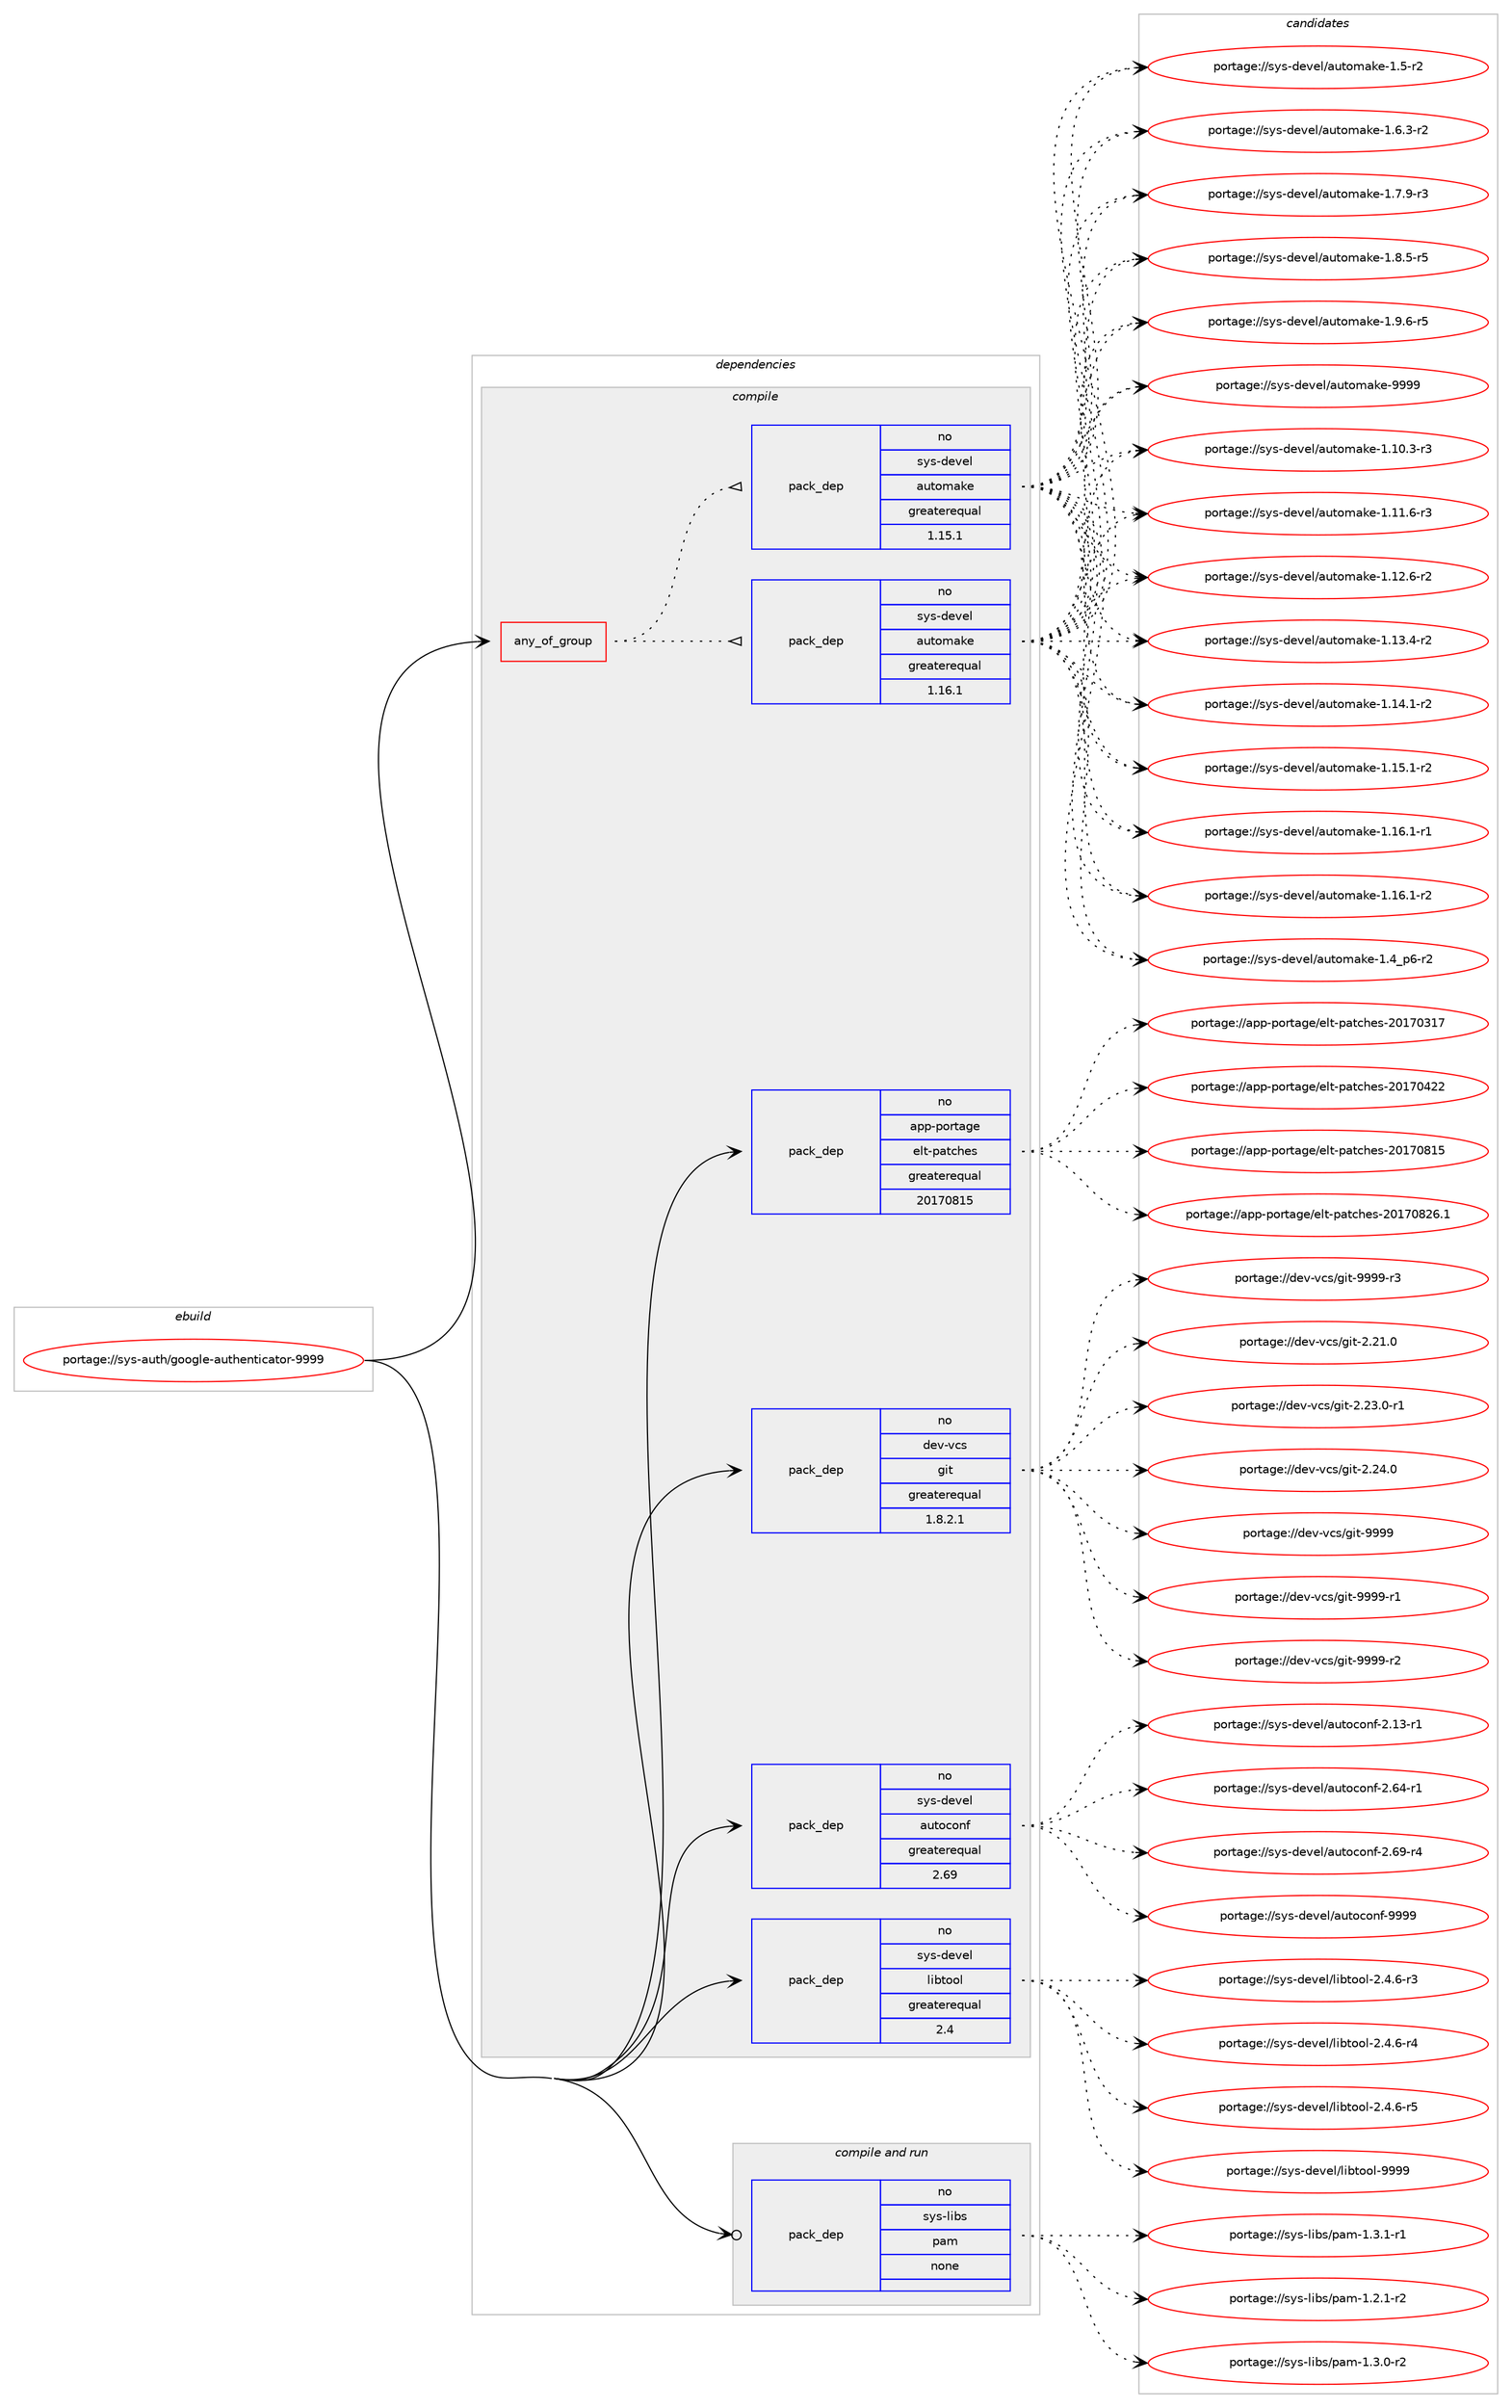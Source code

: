 digraph prolog {

# *************
# Graph options
# *************

newrank=true;
concentrate=true;
compound=true;
graph [rankdir=LR,fontname=Helvetica,fontsize=10,ranksep=1.5];#, ranksep=2.5, nodesep=0.2];
edge  [arrowhead=vee];
node  [fontname=Helvetica,fontsize=10];

# **********
# The ebuild
# **********

subgraph cluster_leftcol {
color=gray;
rank=same;
label=<<i>ebuild</i>>;
id [label="portage://sys-auth/google-authenticator-9999", color=red, width=4, href="../sys-auth/google-authenticator-9999.svg"];
}

# ****************
# The dependencies
# ****************

subgraph cluster_midcol {
color=gray;
label=<<i>dependencies</i>>;
subgraph cluster_compile {
fillcolor="#eeeeee";
style=filled;
label=<<i>compile</i>>;
subgraph any6671 {
dependency412661 [label=<<TABLE BORDER="0" CELLBORDER="1" CELLSPACING="0" CELLPADDING="4"><TR><TD CELLPADDING="10">any_of_group</TD></TR></TABLE>>, shape=none, color=red];subgraph pack305316 {
dependency412662 [label=<<TABLE BORDER="0" CELLBORDER="1" CELLSPACING="0" CELLPADDING="4" WIDTH="220"><TR><TD ROWSPAN="6" CELLPADDING="30">pack_dep</TD></TR><TR><TD WIDTH="110">no</TD></TR><TR><TD>sys-devel</TD></TR><TR><TD>automake</TD></TR><TR><TD>greaterequal</TD></TR><TR><TD>1.16.1</TD></TR></TABLE>>, shape=none, color=blue];
}
dependency412661:e -> dependency412662:w [weight=20,style="dotted",arrowhead="oinv"];
subgraph pack305317 {
dependency412663 [label=<<TABLE BORDER="0" CELLBORDER="1" CELLSPACING="0" CELLPADDING="4" WIDTH="220"><TR><TD ROWSPAN="6" CELLPADDING="30">pack_dep</TD></TR><TR><TD WIDTH="110">no</TD></TR><TR><TD>sys-devel</TD></TR><TR><TD>automake</TD></TR><TR><TD>greaterequal</TD></TR><TR><TD>1.15.1</TD></TR></TABLE>>, shape=none, color=blue];
}
dependency412661:e -> dependency412663:w [weight=20,style="dotted",arrowhead="oinv"];
}
id:e -> dependency412661:w [weight=20,style="solid",arrowhead="vee"];
subgraph pack305318 {
dependency412664 [label=<<TABLE BORDER="0" CELLBORDER="1" CELLSPACING="0" CELLPADDING="4" WIDTH="220"><TR><TD ROWSPAN="6" CELLPADDING="30">pack_dep</TD></TR><TR><TD WIDTH="110">no</TD></TR><TR><TD>app-portage</TD></TR><TR><TD>elt-patches</TD></TR><TR><TD>greaterequal</TD></TR><TR><TD>20170815</TD></TR></TABLE>>, shape=none, color=blue];
}
id:e -> dependency412664:w [weight=20,style="solid",arrowhead="vee"];
subgraph pack305319 {
dependency412665 [label=<<TABLE BORDER="0" CELLBORDER="1" CELLSPACING="0" CELLPADDING="4" WIDTH="220"><TR><TD ROWSPAN="6" CELLPADDING="30">pack_dep</TD></TR><TR><TD WIDTH="110">no</TD></TR><TR><TD>dev-vcs</TD></TR><TR><TD>git</TD></TR><TR><TD>greaterequal</TD></TR><TR><TD>1.8.2.1</TD></TR></TABLE>>, shape=none, color=blue];
}
id:e -> dependency412665:w [weight=20,style="solid",arrowhead="vee"];
subgraph pack305320 {
dependency412666 [label=<<TABLE BORDER="0" CELLBORDER="1" CELLSPACING="0" CELLPADDING="4" WIDTH="220"><TR><TD ROWSPAN="6" CELLPADDING="30">pack_dep</TD></TR><TR><TD WIDTH="110">no</TD></TR><TR><TD>sys-devel</TD></TR><TR><TD>autoconf</TD></TR><TR><TD>greaterequal</TD></TR><TR><TD>2.69</TD></TR></TABLE>>, shape=none, color=blue];
}
id:e -> dependency412666:w [weight=20,style="solid",arrowhead="vee"];
subgraph pack305321 {
dependency412667 [label=<<TABLE BORDER="0" CELLBORDER="1" CELLSPACING="0" CELLPADDING="4" WIDTH="220"><TR><TD ROWSPAN="6" CELLPADDING="30">pack_dep</TD></TR><TR><TD WIDTH="110">no</TD></TR><TR><TD>sys-devel</TD></TR><TR><TD>libtool</TD></TR><TR><TD>greaterequal</TD></TR><TR><TD>2.4</TD></TR></TABLE>>, shape=none, color=blue];
}
id:e -> dependency412667:w [weight=20,style="solid",arrowhead="vee"];
}
subgraph cluster_compileandrun {
fillcolor="#eeeeee";
style=filled;
label=<<i>compile and run</i>>;
subgraph pack305322 {
dependency412668 [label=<<TABLE BORDER="0" CELLBORDER="1" CELLSPACING="0" CELLPADDING="4" WIDTH="220"><TR><TD ROWSPAN="6" CELLPADDING="30">pack_dep</TD></TR><TR><TD WIDTH="110">no</TD></TR><TR><TD>sys-libs</TD></TR><TR><TD>pam</TD></TR><TR><TD>none</TD></TR><TR><TD></TD></TR></TABLE>>, shape=none, color=blue];
}
id:e -> dependency412668:w [weight=20,style="solid",arrowhead="odotvee"];
}
subgraph cluster_run {
fillcolor="#eeeeee";
style=filled;
label=<<i>run</i>>;
}
}

# **************
# The candidates
# **************

subgraph cluster_choices {
rank=same;
color=gray;
label=<<i>candidates</i>>;

subgraph choice305316 {
color=black;
nodesep=1;
choiceportage11512111545100101118101108479711711611110997107101454946494846514511451 [label="portage://sys-devel/automake-1.10.3-r3", color=red, width=4,href="../sys-devel/automake-1.10.3-r3.svg"];
choiceportage11512111545100101118101108479711711611110997107101454946494946544511451 [label="portage://sys-devel/automake-1.11.6-r3", color=red, width=4,href="../sys-devel/automake-1.11.6-r3.svg"];
choiceportage11512111545100101118101108479711711611110997107101454946495046544511450 [label="portage://sys-devel/automake-1.12.6-r2", color=red, width=4,href="../sys-devel/automake-1.12.6-r2.svg"];
choiceportage11512111545100101118101108479711711611110997107101454946495146524511450 [label="portage://sys-devel/automake-1.13.4-r2", color=red, width=4,href="../sys-devel/automake-1.13.4-r2.svg"];
choiceportage11512111545100101118101108479711711611110997107101454946495246494511450 [label="portage://sys-devel/automake-1.14.1-r2", color=red, width=4,href="../sys-devel/automake-1.14.1-r2.svg"];
choiceportage11512111545100101118101108479711711611110997107101454946495346494511450 [label="portage://sys-devel/automake-1.15.1-r2", color=red, width=4,href="../sys-devel/automake-1.15.1-r2.svg"];
choiceportage11512111545100101118101108479711711611110997107101454946495446494511449 [label="portage://sys-devel/automake-1.16.1-r1", color=red, width=4,href="../sys-devel/automake-1.16.1-r1.svg"];
choiceportage11512111545100101118101108479711711611110997107101454946495446494511450 [label="portage://sys-devel/automake-1.16.1-r2", color=red, width=4,href="../sys-devel/automake-1.16.1-r2.svg"];
choiceportage115121115451001011181011084797117116111109971071014549465295112544511450 [label="portage://sys-devel/automake-1.4_p6-r2", color=red, width=4,href="../sys-devel/automake-1.4_p6-r2.svg"];
choiceportage11512111545100101118101108479711711611110997107101454946534511450 [label="portage://sys-devel/automake-1.5-r2", color=red, width=4,href="../sys-devel/automake-1.5-r2.svg"];
choiceportage115121115451001011181011084797117116111109971071014549465446514511450 [label="portage://sys-devel/automake-1.6.3-r2", color=red, width=4,href="../sys-devel/automake-1.6.3-r2.svg"];
choiceportage115121115451001011181011084797117116111109971071014549465546574511451 [label="portage://sys-devel/automake-1.7.9-r3", color=red, width=4,href="../sys-devel/automake-1.7.9-r3.svg"];
choiceportage115121115451001011181011084797117116111109971071014549465646534511453 [label="portage://sys-devel/automake-1.8.5-r5", color=red, width=4,href="../sys-devel/automake-1.8.5-r5.svg"];
choiceportage115121115451001011181011084797117116111109971071014549465746544511453 [label="portage://sys-devel/automake-1.9.6-r5", color=red, width=4,href="../sys-devel/automake-1.9.6-r5.svg"];
choiceportage115121115451001011181011084797117116111109971071014557575757 [label="portage://sys-devel/automake-9999", color=red, width=4,href="../sys-devel/automake-9999.svg"];
dependency412662:e -> choiceportage11512111545100101118101108479711711611110997107101454946494846514511451:w [style=dotted,weight="100"];
dependency412662:e -> choiceportage11512111545100101118101108479711711611110997107101454946494946544511451:w [style=dotted,weight="100"];
dependency412662:e -> choiceportage11512111545100101118101108479711711611110997107101454946495046544511450:w [style=dotted,weight="100"];
dependency412662:e -> choiceportage11512111545100101118101108479711711611110997107101454946495146524511450:w [style=dotted,weight="100"];
dependency412662:e -> choiceportage11512111545100101118101108479711711611110997107101454946495246494511450:w [style=dotted,weight="100"];
dependency412662:e -> choiceportage11512111545100101118101108479711711611110997107101454946495346494511450:w [style=dotted,weight="100"];
dependency412662:e -> choiceportage11512111545100101118101108479711711611110997107101454946495446494511449:w [style=dotted,weight="100"];
dependency412662:e -> choiceportage11512111545100101118101108479711711611110997107101454946495446494511450:w [style=dotted,weight="100"];
dependency412662:e -> choiceportage115121115451001011181011084797117116111109971071014549465295112544511450:w [style=dotted,weight="100"];
dependency412662:e -> choiceportage11512111545100101118101108479711711611110997107101454946534511450:w [style=dotted,weight="100"];
dependency412662:e -> choiceportage115121115451001011181011084797117116111109971071014549465446514511450:w [style=dotted,weight="100"];
dependency412662:e -> choiceportage115121115451001011181011084797117116111109971071014549465546574511451:w [style=dotted,weight="100"];
dependency412662:e -> choiceportage115121115451001011181011084797117116111109971071014549465646534511453:w [style=dotted,weight="100"];
dependency412662:e -> choiceportage115121115451001011181011084797117116111109971071014549465746544511453:w [style=dotted,weight="100"];
dependency412662:e -> choiceportage115121115451001011181011084797117116111109971071014557575757:w [style=dotted,weight="100"];
}
subgraph choice305317 {
color=black;
nodesep=1;
choiceportage11512111545100101118101108479711711611110997107101454946494846514511451 [label="portage://sys-devel/automake-1.10.3-r3", color=red, width=4,href="../sys-devel/automake-1.10.3-r3.svg"];
choiceportage11512111545100101118101108479711711611110997107101454946494946544511451 [label="portage://sys-devel/automake-1.11.6-r3", color=red, width=4,href="../sys-devel/automake-1.11.6-r3.svg"];
choiceportage11512111545100101118101108479711711611110997107101454946495046544511450 [label="portage://sys-devel/automake-1.12.6-r2", color=red, width=4,href="../sys-devel/automake-1.12.6-r2.svg"];
choiceportage11512111545100101118101108479711711611110997107101454946495146524511450 [label="portage://sys-devel/automake-1.13.4-r2", color=red, width=4,href="../sys-devel/automake-1.13.4-r2.svg"];
choiceportage11512111545100101118101108479711711611110997107101454946495246494511450 [label="portage://sys-devel/automake-1.14.1-r2", color=red, width=4,href="../sys-devel/automake-1.14.1-r2.svg"];
choiceportage11512111545100101118101108479711711611110997107101454946495346494511450 [label="portage://sys-devel/automake-1.15.1-r2", color=red, width=4,href="../sys-devel/automake-1.15.1-r2.svg"];
choiceportage11512111545100101118101108479711711611110997107101454946495446494511449 [label="portage://sys-devel/automake-1.16.1-r1", color=red, width=4,href="../sys-devel/automake-1.16.1-r1.svg"];
choiceportage11512111545100101118101108479711711611110997107101454946495446494511450 [label="portage://sys-devel/automake-1.16.1-r2", color=red, width=4,href="../sys-devel/automake-1.16.1-r2.svg"];
choiceportage115121115451001011181011084797117116111109971071014549465295112544511450 [label="portage://sys-devel/automake-1.4_p6-r2", color=red, width=4,href="../sys-devel/automake-1.4_p6-r2.svg"];
choiceportage11512111545100101118101108479711711611110997107101454946534511450 [label="portage://sys-devel/automake-1.5-r2", color=red, width=4,href="../sys-devel/automake-1.5-r2.svg"];
choiceportage115121115451001011181011084797117116111109971071014549465446514511450 [label="portage://sys-devel/automake-1.6.3-r2", color=red, width=4,href="../sys-devel/automake-1.6.3-r2.svg"];
choiceportage115121115451001011181011084797117116111109971071014549465546574511451 [label="portage://sys-devel/automake-1.7.9-r3", color=red, width=4,href="../sys-devel/automake-1.7.9-r3.svg"];
choiceportage115121115451001011181011084797117116111109971071014549465646534511453 [label="portage://sys-devel/automake-1.8.5-r5", color=red, width=4,href="../sys-devel/automake-1.8.5-r5.svg"];
choiceportage115121115451001011181011084797117116111109971071014549465746544511453 [label="portage://sys-devel/automake-1.9.6-r5", color=red, width=4,href="../sys-devel/automake-1.9.6-r5.svg"];
choiceportage115121115451001011181011084797117116111109971071014557575757 [label="portage://sys-devel/automake-9999", color=red, width=4,href="../sys-devel/automake-9999.svg"];
dependency412663:e -> choiceportage11512111545100101118101108479711711611110997107101454946494846514511451:w [style=dotted,weight="100"];
dependency412663:e -> choiceportage11512111545100101118101108479711711611110997107101454946494946544511451:w [style=dotted,weight="100"];
dependency412663:e -> choiceportage11512111545100101118101108479711711611110997107101454946495046544511450:w [style=dotted,weight="100"];
dependency412663:e -> choiceportage11512111545100101118101108479711711611110997107101454946495146524511450:w [style=dotted,weight="100"];
dependency412663:e -> choiceportage11512111545100101118101108479711711611110997107101454946495246494511450:w [style=dotted,weight="100"];
dependency412663:e -> choiceportage11512111545100101118101108479711711611110997107101454946495346494511450:w [style=dotted,weight="100"];
dependency412663:e -> choiceportage11512111545100101118101108479711711611110997107101454946495446494511449:w [style=dotted,weight="100"];
dependency412663:e -> choiceportage11512111545100101118101108479711711611110997107101454946495446494511450:w [style=dotted,weight="100"];
dependency412663:e -> choiceportage115121115451001011181011084797117116111109971071014549465295112544511450:w [style=dotted,weight="100"];
dependency412663:e -> choiceportage11512111545100101118101108479711711611110997107101454946534511450:w [style=dotted,weight="100"];
dependency412663:e -> choiceportage115121115451001011181011084797117116111109971071014549465446514511450:w [style=dotted,weight="100"];
dependency412663:e -> choiceportage115121115451001011181011084797117116111109971071014549465546574511451:w [style=dotted,weight="100"];
dependency412663:e -> choiceportage115121115451001011181011084797117116111109971071014549465646534511453:w [style=dotted,weight="100"];
dependency412663:e -> choiceportage115121115451001011181011084797117116111109971071014549465746544511453:w [style=dotted,weight="100"];
dependency412663:e -> choiceportage115121115451001011181011084797117116111109971071014557575757:w [style=dotted,weight="100"];
}
subgraph choice305318 {
color=black;
nodesep=1;
choiceportage97112112451121111141169710310147101108116451129711699104101115455048495548514955 [label="portage://app-portage/elt-patches-20170317", color=red, width=4,href="../app-portage/elt-patches-20170317.svg"];
choiceportage97112112451121111141169710310147101108116451129711699104101115455048495548525050 [label="portage://app-portage/elt-patches-20170422", color=red, width=4,href="../app-portage/elt-patches-20170422.svg"];
choiceportage97112112451121111141169710310147101108116451129711699104101115455048495548564953 [label="portage://app-portage/elt-patches-20170815", color=red, width=4,href="../app-portage/elt-patches-20170815.svg"];
choiceportage971121124511211111411697103101471011081164511297116991041011154550484955485650544649 [label="portage://app-portage/elt-patches-20170826.1", color=red, width=4,href="../app-portage/elt-patches-20170826.1.svg"];
dependency412664:e -> choiceportage97112112451121111141169710310147101108116451129711699104101115455048495548514955:w [style=dotted,weight="100"];
dependency412664:e -> choiceportage97112112451121111141169710310147101108116451129711699104101115455048495548525050:w [style=dotted,weight="100"];
dependency412664:e -> choiceportage97112112451121111141169710310147101108116451129711699104101115455048495548564953:w [style=dotted,weight="100"];
dependency412664:e -> choiceportage971121124511211111411697103101471011081164511297116991041011154550484955485650544649:w [style=dotted,weight="100"];
}
subgraph choice305319 {
color=black;
nodesep=1;
choiceportage10010111845118991154710310511645504650494648 [label="portage://dev-vcs/git-2.21.0", color=red, width=4,href="../dev-vcs/git-2.21.0.svg"];
choiceportage100101118451189911547103105116455046505146484511449 [label="portage://dev-vcs/git-2.23.0-r1", color=red, width=4,href="../dev-vcs/git-2.23.0-r1.svg"];
choiceportage10010111845118991154710310511645504650524648 [label="portage://dev-vcs/git-2.24.0", color=red, width=4,href="../dev-vcs/git-2.24.0.svg"];
choiceportage1001011184511899115471031051164557575757 [label="portage://dev-vcs/git-9999", color=red, width=4,href="../dev-vcs/git-9999.svg"];
choiceportage10010111845118991154710310511645575757574511449 [label="portage://dev-vcs/git-9999-r1", color=red, width=4,href="../dev-vcs/git-9999-r1.svg"];
choiceportage10010111845118991154710310511645575757574511450 [label="portage://dev-vcs/git-9999-r2", color=red, width=4,href="../dev-vcs/git-9999-r2.svg"];
choiceportage10010111845118991154710310511645575757574511451 [label="portage://dev-vcs/git-9999-r3", color=red, width=4,href="../dev-vcs/git-9999-r3.svg"];
dependency412665:e -> choiceportage10010111845118991154710310511645504650494648:w [style=dotted,weight="100"];
dependency412665:e -> choiceportage100101118451189911547103105116455046505146484511449:w [style=dotted,weight="100"];
dependency412665:e -> choiceportage10010111845118991154710310511645504650524648:w [style=dotted,weight="100"];
dependency412665:e -> choiceportage1001011184511899115471031051164557575757:w [style=dotted,weight="100"];
dependency412665:e -> choiceportage10010111845118991154710310511645575757574511449:w [style=dotted,weight="100"];
dependency412665:e -> choiceportage10010111845118991154710310511645575757574511450:w [style=dotted,weight="100"];
dependency412665:e -> choiceportage10010111845118991154710310511645575757574511451:w [style=dotted,weight="100"];
}
subgraph choice305320 {
color=black;
nodesep=1;
choiceportage1151211154510010111810110847971171161119911111010245504649514511449 [label="portage://sys-devel/autoconf-2.13-r1", color=red, width=4,href="../sys-devel/autoconf-2.13-r1.svg"];
choiceportage1151211154510010111810110847971171161119911111010245504654524511449 [label="portage://sys-devel/autoconf-2.64-r1", color=red, width=4,href="../sys-devel/autoconf-2.64-r1.svg"];
choiceportage1151211154510010111810110847971171161119911111010245504654574511452 [label="portage://sys-devel/autoconf-2.69-r4", color=red, width=4,href="../sys-devel/autoconf-2.69-r4.svg"];
choiceportage115121115451001011181011084797117116111991111101024557575757 [label="portage://sys-devel/autoconf-9999", color=red, width=4,href="../sys-devel/autoconf-9999.svg"];
dependency412666:e -> choiceportage1151211154510010111810110847971171161119911111010245504649514511449:w [style=dotted,weight="100"];
dependency412666:e -> choiceportage1151211154510010111810110847971171161119911111010245504654524511449:w [style=dotted,weight="100"];
dependency412666:e -> choiceportage1151211154510010111810110847971171161119911111010245504654574511452:w [style=dotted,weight="100"];
dependency412666:e -> choiceportage115121115451001011181011084797117116111991111101024557575757:w [style=dotted,weight="100"];
}
subgraph choice305321 {
color=black;
nodesep=1;
choiceportage1151211154510010111810110847108105981161111111084550465246544511451 [label="portage://sys-devel/libtool-2.4.6-r3", color=red, width=4,href="../sys-devel/libtool-2.4.6-r3.svg"];
choiceportage1151211154510010111810110847108105981161111111084550465246544511452 [label="portage://sys-devel/libtool-2.4.6-r4", color=red, width=4,href="../sys-devel/libtool-2.4.6-r4.svg"];
choiceportage1151211154510010111810110847108105981161111111084550465246544511453 [label="portage://sys-devel/libtool-2.4.6-r5", color=red, width=4,href="../sys-devel/libtool-2.4.6-r5.svg"];
choiceportage1151211154510010111810110847108105981161111111084557575757 [label="portage://sys-devel/libtool-9999", color=red, width=4,href="../sys-devel/libtool-9999.svg"];
dependency412667:e -> choiceportage1151211154510010111810110847108105981161111111084550465246544511451:w [style=dotted,weight="100"];
dependency412667:e -> choiceportage1151211154510010111810110847108105981161111111084550465246544511452:w [style=dotted,weight="100"];
dependency412667:e -> choiceportage1151211154510010111810110847108105981161111111084550465246544511453:w [style=dotted,weight="100"];
dependency412667:e -> choiceportage1151211154510010111810110847108105981161111111084557575757:w [style=dotted,weight="100"];
}
subgraph choice305322 {
color=black;
nodesep=1;
choiceportage115121115451081059811547112971094549465046494511450 [label="portage://sys-libs/pam-1.2.1-r2", color=red, width=4,href="../sys-libs/pam-1.2.1-r2.svg"];
choiceportage115121115451081059811547112971094549465146484511450 [label="portage://sys-libs/pam-1.3.0-r2", color=red, width=4,href="../sys-libs/pam-1.3.0-r2.svg"];
choiceportage115121115451081059811547112971094549465146494511449 [label="portage://sys-libs/pam-1.3.1-r1", color=red, width=4,href="../sys-libs/pam-1.3.1-r1.svg"];
dependency412668:e -> choiceportage115121115451081059811547112971094549465046494511450:w [style=dotted,weight="100"];
dependency412668:e -> choiceportage115121115451081059811547112971094549465146484511450:w [style=dotted,weight="100"];
dependency412668:e -> choiceportage115121115451081059811547112971094549465146494511449:w [style=dotted,weight="100"];
}
}

}
